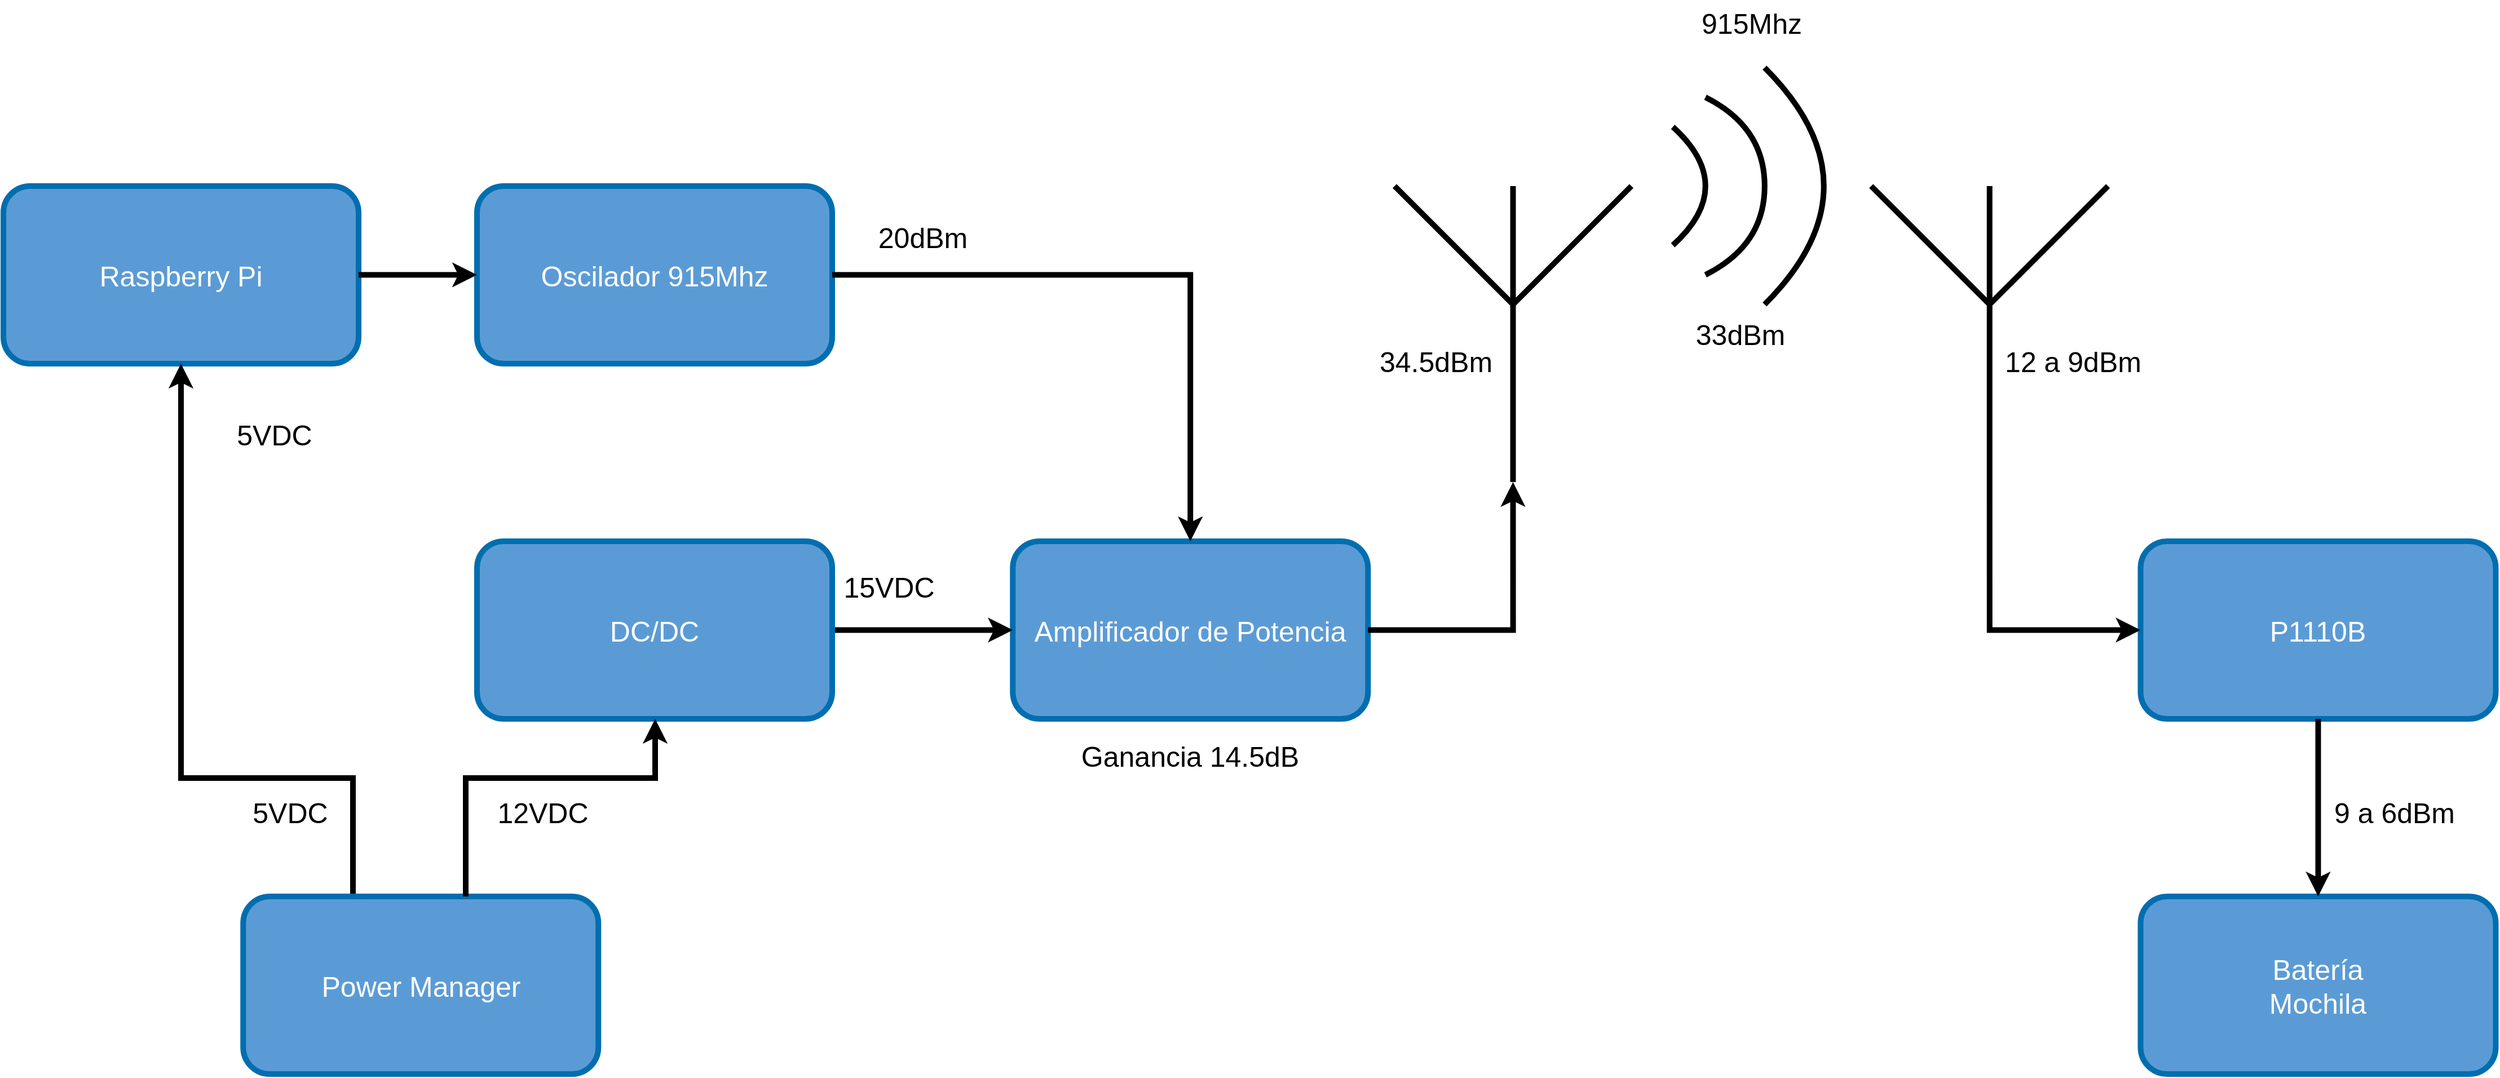 <mxfile version="15.4.0" type="device"><diagram id="iOKcnsoj-4RXahAkiaV_" name="Page-1"><mxGraphModel dx="2715" dy="3184" grid="1" gridSize="10" guides="1" tooltips="1" connect="1" arrows="1" fold="1" page="1" pageScale="1" pageWidth="827" pageHeight="1169" math="0" shadow="0"><root><mxCell id="0"/><mxCell id="1" parent="0"/><mxCell id="cDTNOOZwCTAAU_OcZJed-2" value="Raspberry Pi" style="rounded=1;whiteSpace=wrap;html=1;strokeColor=#006EAF;fontColor=#ffffff;fillColor=#5B9BD5;strokeWidth=5;fontSize=25;" parent="1" vertex="1"><mxGeometry x="120" y="-845" width="315.0" height="157.5" as="geometry"/></mxCell><mxCell id="cDTNOOZwCTAAU_OcZJed-4" value="Oscilador 915Mhz" style="rounded=1;whiteSpace=wrap;html=1;strokeColor=#006EAF;fontColor=#ffffff;fillColor=#5B9BD5;strokeWidth=5;fontSize=25;" parent="1" vertex="1"><mxGeometry x="540" y="-845" width="315.0" height="157.5" as="geometry"/></mxCell><mxCell id="cDTNOOZwCTAAU_OcZJed-1" style="edgeStyle=orthogonalEdgeStyle;rounded=0;orthogonalLoop=1;jettySize=auto;html=1;exitX=1;exitY=0.5;exitDx=0;exitDy=0;entryX=0;entryY=0.5;entryDx=0;entryDy=0;strokeWidth=5;fontSize=25;" parent="1" source="cDTNOOZwCTAAU_OcZJed-2" target="cDTNOOZwCTAAU_OcZJed-4" edge="1"><mxGeometry x="120" y="-897.5" as="geometry"/></mxCell><mxCell id="cDTNOOZwCTAAU_OcZJed-6" value="Amplificador de Potencia" style="rounded=1;whiteSpace=wrap;html=1;strokeColor=#006EAF;fontColor=#ffffff;fillColor=#5B9BD5;strokeWidth=5;fontSize=25;" parent="1" vertex="1"><mxGeometry x="1015.125" y="-530" width="315.0" height="157.5" as="geometry"/></mxCell><mxCell id="cDTNOOZwCTAAU_OcZJed-3" value="" style="edgeStyle=orthogonalEdgeStyle;rounded=0;orthogonalLoop=1;jettySize=auto;html=1;strokeWidth=5;fontSize=25;" parent="1" source="cDTNOOZwCTAAU_OcZJed-4" target="cDTNOOZwCTAAU_OcZJed-6" edge="1"><mxGeometry x="120" y="-897.5" as="geometry"/></mxCell><mxCell id="cDTNOOZwCTAAU_OcZJed-7" value="" style="verticalLabelPosition=bottom;shadow=0;dashed=0;align=center;html=1;verticalAlign=top;shape=mxgraph.electrical.radio.aerial_-_antenna_1;rotation=0;strokeWidth=5;fontSize=25;" parent="1" vertex="1"><mxGeometry x="1353.75" y="-845" width="210" height="262.5" as="geometry"/></mxCell><mxCell id="cDTNOOZwCTAAU_OcZJed-5" style="edgeStyle=orthogonalEdgeStyle;rounded=0;orthogonalLoop=1;jettySize=auto;html=1;entryX=0.5;entryY=1;entryDx=0;entryDy=0;entryPerimeter=0;strokeWidth=5;fontSize=25;" parent="1" source="cDTNOOZwCTAAU_OcZJed-6" target="cDTNOOZwCTAAU_OcZJed-7" edge="1"><mxGeometry x="120" y="-897.5" as="geometry"/></mxCell><mxCell id="cDTNOOZwCTAAU_OcZJed-9" value="Batería&lt;br style=&quot;font-size: 25px;&quot;&gt;Mochila" style="rounded=1;whiteSpace=wrap;html=1;strokeColor=#006EAF;fontColor=#ffffff;fillColor=#5B9BD5;strokeWidth=5;fontSize=25;" parent="1" vertex="1"><mxGeometry x="2015.25" y="-215" width="315.0" height="157.5" as="geometry"/></mxCell><mxCell id="cDTNOOZwCTAAU_OcZJed-11" value="P1110B" style="rounded=1;whiteSpace=wrap;html=1;strokeColor=#006EAF;fontColor=#ffffff;fillColor=#5B9BD5;strokeWidth=5;fontSize=25;" parent="1" vertex="1"><mxGeometry x="2015.25" y="-530" width="315.0" height="157.5" as="geometry"/></mxCell><mxCell id="cDTNOOZwCTAAU_OcZJed-8" value="" style="edgeStyle=orthogonalEdgeStyle;rounded=0;orthogonalLoop=1;jettySize=auto;html=1;startArrow=classic;startFill=1;endArrow=none;endFill=0;strokeWidth=5;fontSize=25;" parent="1" source="cDTNOOZwCTAAU_OcZJed-9" target="cDTNOOZwCTAAU_OcZJed-11" edge="1"><mxGeometry x="120" y="-897.5" as="geometry"/></mxCell><mxCell id="cDTNOOZwCTAAU_OcZJed-12" value="" style="verticalLabelPosition=bottom;shadow=0;dashed=0;align=center;html=1;verticalAlign=top;shape=mxgraph.electrical.radio.aerial_-_antenna_1;rotation=0;strokeWidth=5;fontSize=25;" parent="1" vertex="1"><mxGeometry x="1776.375" y="-845" width="210" height="262.5" as="geometry"/></mxCell><mxCell id="cDTNOOZwCTAAU_OcZJed-10" style="edgeStyle=orthogonalEdgeStyle;rounded=0;orthogonalLoop=1;jettySize=auto;html=1;entryX=0.5;entryY=1;entryDx=0;entryDy=0;entryPerimeter=0;startArrow=classic;startFill=1;endArrow=none;endFill=0;strokeWidth=5;fontSize=25;" parent="1" source="cDTNOOZwCTAAU_OcZJed-11" target="cDTNOOZwCTAAU_OcZJed-12" edge="1"><mxGeometry x="120" y="-897.5" as="geometry"/></mxCell><mxCell id="cDTNOOZwCTAAU_OcZJed-13" value="" style="curved=1;endArrow=none;html=1;endFill=0;strokeWidth=5;fontSize=25;" parent="1" edge="1"><mxGeometry x="120" y="-897.5" width="50" height="50" as="geometry"><mxPoint x="1629.375" y="-923.75" as="sourcePoint"/><mxPoint x="1629.375" y="-766.25" as="targetPoint"/><Array as="points"><mxPoint x="1681.875" y="-897.5"/><mxPoint x="1681.875" y="-792.5"/></Array></mxGeometry></mxCell><mxCell id="cDTNOOZwCTAAU_OcZJed-14" value="" style="curved=1;endArrow=none;html=1;endFill=0;strokeWidth=5;fontSize=25;" parent="1" edge="1"><mxGeometry x="120" y="-897.5" width="50" height="50" as="geometry"><mxPoint x="1681.875" y="-950" as="sourcePoint"/><mxPoint x="1681.875" y="-740" as="targetPoint"/><Array as="points"><mxPoint x="1734.375" y="-897.5"/><mxPoint x="1734.375" y="-792.5"/></Array></mxGeometry></mxCell><mxCell id="cDTNOOZwCTAAU_OcZJed-15" value="" style="curved=1;endArrow=none;html=1;endFill=0;strokeWidth=5;fontSize=25;" parent="1" edge="1"><mxGeometry x="120" y="-897.5" width="50" height="50" as="geometry"><mxPoint x="1600.5" y="-897.5" as="sourcePoint"/><mxPoint x="1600.5" y="-792.5" as="targetPoint"/><Array as="points"><mxPoint x="1629.375" y="-871.25"/><mxPoint x="1629.375" y="-818.75"/></Array></mxGeometry></mxCell><mxCell id="yje6GCVZru89UUpg9Ms9-7" value="" style="edgeStyle=orthogonalEdgeStyle;rounded=0;orthogonalLoop=1;jettySize=auto;html=1;entryX=0.5;entryY=1;entryDx=0;entryDy=0;strokeWidth=5;fontSize=25;" parent="1" source="yje6GCVZru89UUpg9Ms9-1" target="cDTNOOZwCTAAU_OcZJed-2" edge="1"><mxGeometry x="120" y="-897.5" as="geometry"><Array as="points"><mxPoint x="430" y="-320"/><mxPoint x="278" y="-320"/></Array><mxPoint x="277.5" y="-372.5" as="targetPoint"/></mxGeometry></mxCell><mxCell id="yje6GCVZru89UUpg9Ms9-1" value="Power Manager" style="rounded=1;whiteSpace=wrap;html=1;strokeColor=#006EAF;fontColor=#ffffff;fillColor=#5B9BD5;strokeWidth=5;fontSize=25;" parent="1" vertex="1"><mxGeometry x="332.625" y="-215" width="315.0" height="157.5" as="geometry"/></mxCell><mxCell id="rUECUwvRdQKeKqdxnOgS-1" value="" style="edgeStyle=orthogonalEdgeStyle;rounded=0;orthogonalLoop=1;jettySize=auto;html=1;entryX=0;entryY=0.5;entryDx=0;entryDy=0;strokeWidth=5;fontSize=25;" parent="1" source="yje6GCVZru89UUpg9Ms9-2" target="cDTNOOZwCTAAU_OcZJed-6" edge="1"><mxGeometry x="120" y="-897.5" as="geometry"/></mxCell><mxCell id="yje6GCVZru89UUpg9Ms9-2" value="DC/DC" style="rounded=1;whiteSpace=wrap;html=1;strokeColor=#006EAF;fontColor=#ffffff;fillColor=#5B9BD5;strokeWidth=5;fontSize=25;" parent="1" vertex="1"><mxGeometry x="540" y="-530" width="315.0" height="157.5" as="geometry"/></mxCell><mxCell id="yje6GCVZru89UUpg9Ms9-3" value="" style="edgeStyle=orthogonalEdgeStyle;rounded=0;orthogonalLoop=1;jettySize=auto;html=1;strokeWidth=5;fontSize=25;" parent="1" source="yje6GCVZru89UUpg9Ms9-1" target="yje6GCVZru89UUpg9Ms9-2" edge="1"><mxGeometry x="120" y="-897.5" as="geometry"><Array as="points"><mxPoint x="530" y="-320"/><mxPoint x="698" y="-320"/></Array></mxGeometry></mxCell><mxCell id="yje6GCVZru89UUpg9Ms9-8" value="5VDC" style="text;html=1;align=center;verticalAlign=middle;resizable=0;points=[];autosize=1;strokeColor=none;fillColor=none;strokeWidth=5;fontSize=25;" parent="1" vertex="1"><mxGeometry x="319.995" y="-645" width="80" height="40" as="geometry"/></mxCell><mxCell id="yje6GCVZru89UUpg9Ms9-9" value="15VDC" style="text;html=1;align=center;verticalAlign=middle;resizable=0;points=[];autosize=1;strokeColor=none;fillColor=none;strokeWidth=5;fontSize=25;" parent="1" vertex="1"><mxGeometry x="855" y="-510" width="100" height="40" as="geometry"/></mxCell><mxCell id="yje6GCVZru89UUpg9Ms9-10" value="34.5dBm" style="text;html=1;align=center;verticalAlign=middle;resizable=0;points=[];autosize=1;strokeColor=none;fillColor=none;strokeWidth=5;fontSize=25;" parent="1" vertex="1"><mxGeometry x="1330.005" y="-710" width="120" height="40" as="geometry"/></mxCell><mxCell id="yje6GCVZru89UUpg9Ms9-11" value="12VDC" style="text;html=1;align=center;verticalAlign=middle;resizable=0;points=[];autosize=1;strokeColor=none;fillColor=none;strokeWidth=5;fontSize=25;" parent="1" vertex="1"><mxGeometry x="547.63" y="-310.005" width="100" height="40" as="geometry"/></mxCell><mxCell id="yje6GCVZru89UUpg9Ms9-12" value="20dBm" style="text;html=1;align=center;verticalAlign=middle;resizable=0;points=[];autosize=1;strokeColor=none;fillColor=none;strokeWidth=5;fontSize=25;" parent="1" vertex="1"><mxGeometry x="889.995" y="-820" width="90" height="40" as="geometry"/></mxCell><mxCell id="yje6GCVZru89UUpg9Ms9-13" value="Ganancia 14.5dB" style="text;html=1;align=center;verticalAlign=middle;resizable=0;points=[];autosize=1;strokeColor=none;fillColor=none;strokeWidth=5;fontSize=25;" parent="1" vertex="1"><mxGeometry x="1066.62" y="-360" width="210" height="40" as="geometry"/></mxCell><mxCell id="voIg2OtxUU0lM3kdrSP--1" value="5VDC" style="text;html=1;align=center;verticalAlign=middle;resizable=0;points=[];autosize=1;strokeColor=none;fillColor=none;strokeWidth=5;fontSize=25;" parent="1" vertex="1"><mxGeometry x="333.995" y="-310.005" width="80" height="40" as="geometry"/></mxCell><mxCell id="QLbUSQBJrRuMMmkxq8Ju-1" value="915Mhz" style="text;html=1;align=center;verticalAlign=middle;resizable=0;points=[];autosize=1;strokeColor=none;fillColor=none;strokeWidth=5;fontSize=25;" vertex="1" parent="1"><mxGeometry x="1620.005" y="-1010" width="100" height="40" as="geometry"/></mxCell><mxCell id="QLbUSQBJrRuMMmkxq8Ju-2" value="33dBm" style="text;html=1;align=center;verticalAlign=middle;resizable=0;points=[];autosize=1;strokeColor=none;fillColor=none;strokeWidth=5;fontSize=25;" vertex="1" parent="1"><mxGeometry x="1615.005" y="-733.75" width="90" height="40" as="geometry"/></mxCell><mxCell id="QLbUSQBJrRuMMmkxq8Ju-3" value="12 a 9dBm" style="text;html=1;align=center;verticalAlign=middle;resizable=0;points=[];autosize=1;strokeColor=none;fillColor=none;strokeWidth=5;fontSize=25;" vertex="1" parent="1"><mxGeometry x="1885.255" y="-710" width="140" height="40" as="geometry"/></mxCell><mxCell id="QLbUSQBJrRuMMmkxq8Ju-4" value="9 a 6dBm" style="text;html=1;align=center;verticalAlign=middle;resizable=0;points=[];autosize=1;strokeColor=none;fillColor=none;strokeWidth=5;fontSize=25;" vertex="1" parent="1"><mxGeometry x="2180.005" y="-310.01" width="120" height="40" as="geometry"/></mxCell></root></mxGraphModel></diagram></mxfile>